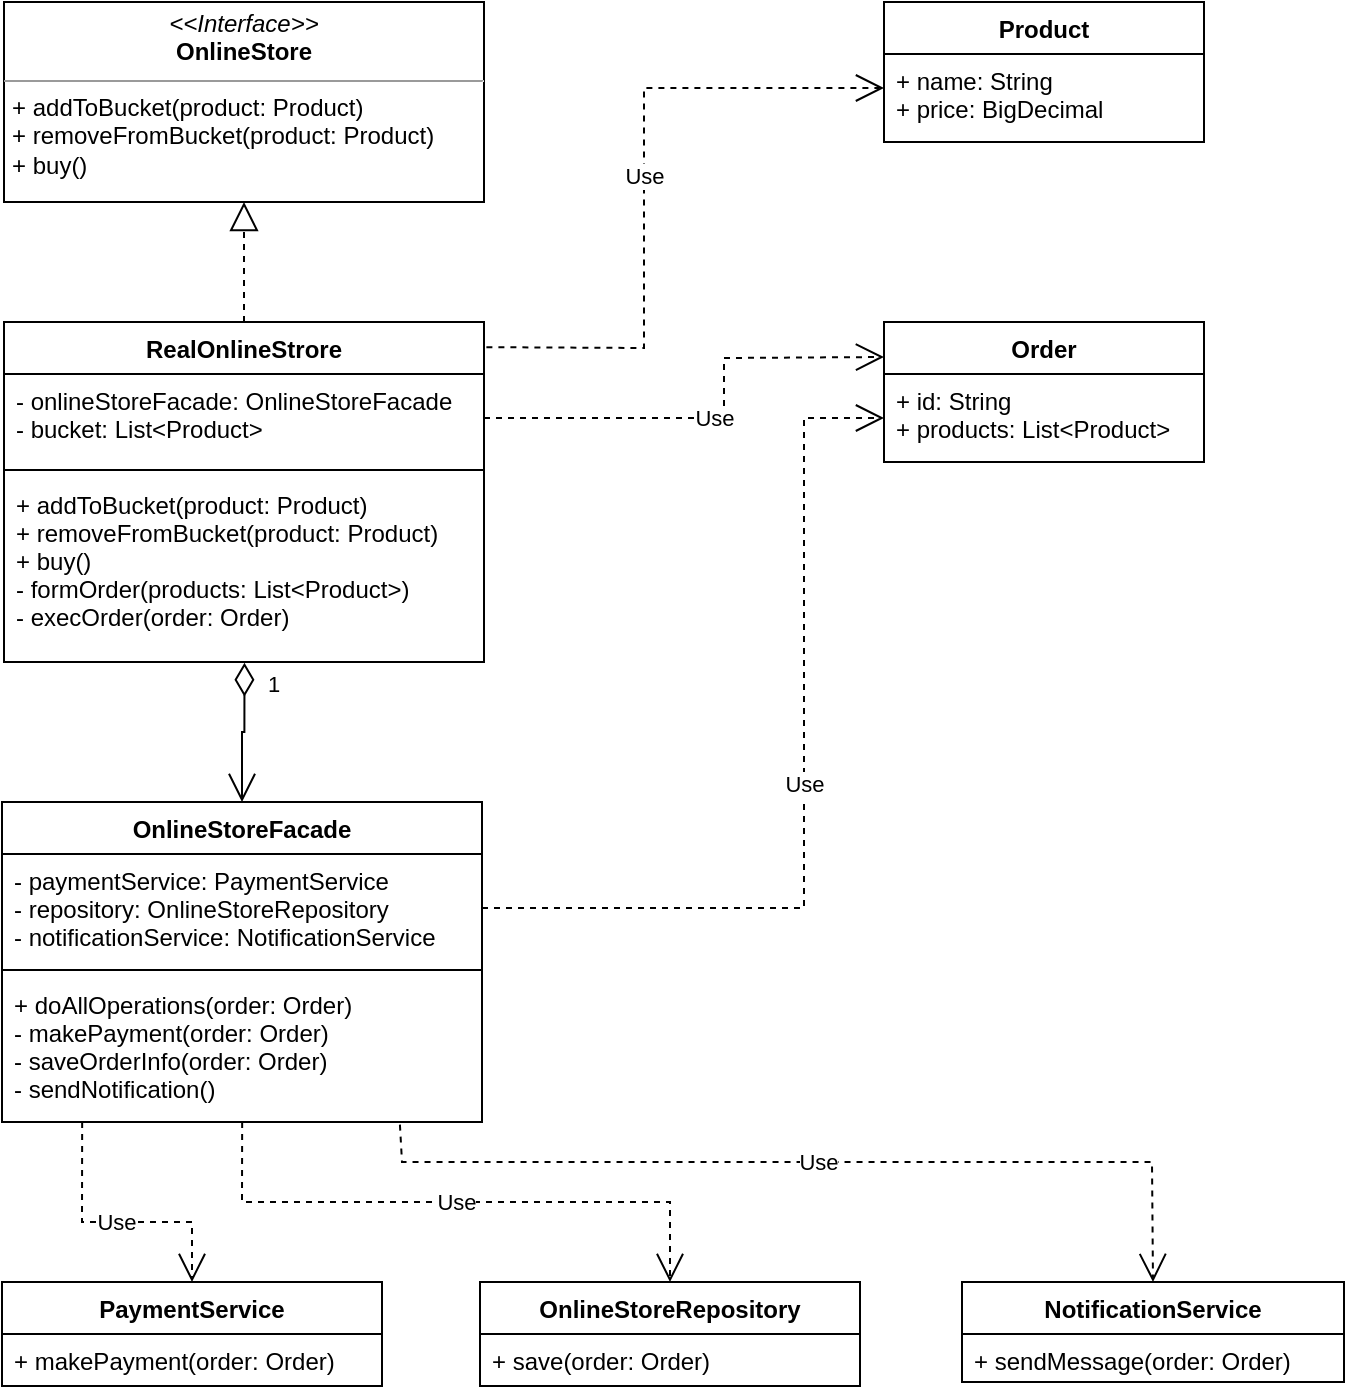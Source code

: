 <mxfile version="20.5.3" type="embed"><diagram id="23iRSUPoRavnBvh4doch" name="Page-1"><mxGraphModel dx="363" dy="583" grid="1" gridSize="10" guides="1" tooltips="1" connect="1" arrows="1" fold="1" page="1" pageScale="1" pageWidth="827" pageHeight="1169" math="0" shadow="0"><root><mxCell id="0"/><mxCell id="1" parent="0"/><mxCell id="2" value="&lt;p style=&quot;margin:0px;margin-top:4px;text-align:center;&quot;&gt;&lt;i&gt;&amp;lt;&amp;lt;Interface&amp;gt;&amp;gt;&lt;/i&gt;&lt;br&gt;&lt;b&gt;OnlineStore&lt;/b&gt;&lt;/p&gt;&lt;hr size=&quot;1&quot;&gt;&lt;p style=&quot;margin:0px;margin-left:4px;&quot;&gt;+ addToBucket(product: Product)&lt;/p&gt;&lt;p style=&quot;margin:0px;margin-left:4px;&quot;&gt;+ removeFromBucket(product: Product)&lt;/p&gt;&lt;p style=&quot;margin:0px;margin-left:4px;&quot;&gt;+ buy()&lt;br&gt;&lt;/p&gt;" style="verticalAlign=top;align=left;overflow=fill;fontSize=12;fontFamily=Helvetica;html=1;" parent="1" vertex="1"><mxGeometry x="80" y="80" width="240" height="100" as="geometry"/></mxCell><mxCell id="4" value="RealOnlineStrore" style="swimlane;fontStyle=1;align=center;verticalAlign=top;childLayout=stackLayout;horizontal=1;startSize=26;horizontalStack=0;resizeParent=1;resizeParentMax=0;resizeLast=0;collapsible=1;marginBottom=0;" parent="1" vertex="1"><mxGeometry x="80" y="240" width="240" height="170" as="geometry"/></mxCell><mxCell id="5" value="- onlineStoreFacade: OnlineStoreFacade&#10;- bucket: List&lt;Product&gt;" style="text;strokeColor=none;fillColor=none;align=left;verticalAlign=top;spacingLeft=4;spacingRight=4;overflow=hidden;rotatable=0;points=[[0,0.5],[1,0.5]];portConstraint=eastwest;" parent="4" vertex="1"><mxGeometry y="26" width="240" height="44" as="geometry"/></mxCell><mxCell id="6" value="" style="line;strokeWidth=1;fillColor=none;align=left;verticalAlign=middle;spacingTop=-1;spacingLeft=3;spacingRight=3;rotatable=0;labelPosition=right;points=[];portConstraint=eastwest;strokeColor=inherit;" parent="4" vertex="1"><mxGeometry y="70" width="240" height="8" as="geometry"/></mxCell><mxCell id="7" value="+ addToBucket(product: Product)&#10;+ removeFromBucket(product: Product)&#10;+ buy()&#10;- formOrder(products: List&lt;Product&gt;)&#10;- execOrder(order: Order)" style="text;strokeColor=none;fillColor=none;align=left;verticalAlign=top;spacingLeft=4;spacingRight=4;overflow=hidden;rotatable=0;points=[[0,0.5],[1,0.5]];portConstraint=eastwest;" parent="4" vertex="1"><mxGeometry y="78" width="240" height="92" as="geometry"/></mxCell><mxCell id="8" value="" style="endArrow=block;dashed=1;endFill=0;endSize=12;html=1;rounded=0;exitX=0.5;exitY=0;exitDx=0;exitDy=0;entryX=0.5;entryY=1;entryDx=0;entryDy=0;" parent="1" source="4" target="2" edge="1"><mxGeometry width="160" relative="1" as="geometry"><mxPoint x="220" y="200" as="sourcePoint"/><mxPoint x="380" y="200" as="targetPoint"/></mxGeometry></mxCell><mxCell id="9" value="OnlineStoreFacade" style="swimlane;fontStyle=1;align=center;verticalAlign=top;childLayout=stackLayout;horizontal=1;startSize=26;horizontalStack=0;resizeParent=1;resizeParentMax=0;resizeLast=0;collapsible=1;marginBottom=0;" parent="1" vertex="1"><mxGeometry x="79" y="480" width="240" height="160" as="geometry"/></mxCell><mxCell id="10" value="- paymentService: PaymentService&#10;- repository: OnlineStoreRepository&#10;- notificationService: NotificationService" style="text;strokeColor=none;fillColor=none;align=left;verticalAlign=top;spacingLeft=4;spacingRight=4;overflow=hidden;rotatable=0;points=[[0,0.5],[1,0.5]];portConstraint=eastwest;" parent="9" vertex="1"><mxGeometry y="26" width="240" height="54" as="geometry"/></mxCell><mxCell id="11" value="" style="line;strokeWidth=1;fillColor=none;align=left;verticalAlign=middle;spacingTop=-1;spacingLeft=3;spacingRight=3;rotatable=0;labelPosition=right;points=[];portConstraint=eastwest;strokeColor=inherit;" parent="9" vertex="1"><mxGeometry y="80" width="240" height="8" as="geometry"/></mxCell><mxCell id="12" value="+ doAllOperations(order: Order)&#10;- makePayment(order: Order)&#10;- saveOrderInfo(order: Order)&#10;- sendNotification()" style="text;strokeColor=none;fillColor=none;align=left;verticalAlign=top;spacingLeft=4;spacingRight=4;overflow=hidden;rotatable=0;points=[[0,0.5],[1,0.5]];portConstraint=eastwest;" parent="9" vertex="1"><mxGeometry y="88" width="240" height="72" as="geometry"/></mxCell><mxCell id="14" value="Product" style="swimlane;fontStyle=1;align=center;verticalAlign=top;childLayout=stackLayout;horizontal=1;startSize=26;horizontalStack=0;resizeParent=1;resizeParentMax=0;resizeLast=0;collapsible=1;marginBottom=0;" parent="1" vertex="1"><mxGeometry x="520" y="80" width="160" height="70" as="geometry"/></mxCell><mxCell id="15" value="+ name: String&#10;+ price: BigDecimal" style="text;strokeColor=none;fillColor=none;align=left;verticalAlign=top;spacingLeft=4;spacingRight=4;overflow=hidden;rotatable=0;points=[[0,0.5],[1,0.5]];portConstraint=eastwest;" parent="14" vertex="1"><mxGeometry y="26" width="160" height="44" as="geometry"/></mxCell><mxCell id="18" value="Order" style="swimlane;fontStyle=1;align=center;verticalAlign=top;childLayout=stackLayout;horizontal=1;startSize=26;horizontalStack=0;resizeParent=1;resizeParentMax=0;resizeLast=0;collapsible=1;marginBottom=0;" parent="1" vertex="1"><mxGeometry x="520" y="240" width="160" height="70" as="geometry"/></mxCell><mxCell id="19" value="+ id: String&#10;+ products: List&lt;Product&gt;" style="text;strokeColor=none;fillColor=none;align=left;verticalAlign=top;spacingLeft=4;spacingRight=4;overflow=hidden;rotatable=0;points=[[0,0.5],[1,0.5]];portConstraint=eastwest;" parent="18" vertex="1"><mxGeometry y="26" width="160" height="44" as="geometry"/></mxCell><mxCell id="22" value="Use" style="endArrow=open;endSize=12;dashed=1;html=1;rounded=0;exitX=1.005;exitY=0.074;exitDx=0;exitDy=0;exitPerimeter=0;" parent="1" source="4" edge="1"><mxGeometry width="160" relative="1" as="geometry"><mxPoint x="330" y="280" as="sourcePoint"/><mxPoint x="520" y="123" as="targetPoint"/><Array as="points"><mxPoint x="400" y="253"/><mxPoint x="400" y="123"/></Array></mxGeometry></mxCell><mxCell id="23" value="1" style="endArrow=open;html=1;endSize=12;startArrow=diamondThin;startSize=14;startFill=0;edgeStyle=orthogonalEdgeStyle;align=left;verticalAlign=bottom;rounded=0;exitX=0.501;exitY=1.004;exitDx=0;exitDy=0;exitPerimeter=0;entryX=0.5;entryY=0;entryDx=0;entryDy=0;" parent="1" source="7" target="9" edge="1"><mxGeometry x="-0.436" y="10" relative="1" as="geometry"><mxPoint x="240" y="390" as="sourcePoint"/><mxPoint x="400" y="390" as="targetPoint"/><mxPoint as="offset"/></mxGeometry></mxCell><mxCell id="24" value="Use" style="endArrow=open;endSize=12;dashed=1;html=1;rounded=0;exitX=1;exitY=0.5;exitDx=0;exitDy=0;entryX=0;entryY=0.5;entryDx=0;entryDy=0;" parent="1" source="10" target="19" edge="1"><mxGeometry width="160" relative="1" as="geometry"><mxPoint x="330" y="450" as="sourcePoint"/><mxPoint x="520" y="334" as="targetPoint"/><Array as="points"><mxPoint x="480" y="533"/><mxPoint x="480" y="288"/></Array></mxGeometry></mxCell><mxCell id="25" value="Use" style="endArrow=open;endSize=12;dashed=1;html=1;rounded=0;entryX=0;entryY=0.25;entryDx=0;entryDy=0;exitX=1;exitY=0.5;exitDx=0;exitDy=0;" parent="1" target="18" edge="1" source="5"><mxGeometry width="160" relative="1" as="geometry"><mxPoint x="320" y="300" as="sourcePoint"/><mxPoint x="520" y="309.508" as="targetPoint"/><Array as="points"><mxPoint x="440" y="288"/><mxPoint x="440" y="258"/></Array></mxGeometry></mxCell><mxCell id="26" value="PaymentService" style="swimlane;fontStyle=1;align=center;verticalAlign=top;childLayout=stackLayout;horizontal=1;startSize=26;horizontalStack=0;resizeParent=1;resizeParentMax=0;resizeLast=0;collapsible=1;marginBottom=0;" parent="1" vertex="1"><mxGeometry x="79" y="720" width="190" height="52" as="geometry"/></mxCell><mxCell id="29" value="+ makePayment(order: Order)" style="text;strokeColor=none;fillColor=none;align=left;verticalAlign=top;spacingLeft=4;spacingRight=4;overflow=hidden;rotatable=0;points=[[0,0.5],[1,0.5]];portConstraint=eastwest;" parent="26" vertex="1"><mxGeometry y="26" width="190" height="26" as="geometry"/></mxCell><mxCell id="30" value="OnlineStoreRepository" style="swimlane;fontStyle=1;align=center;verticalAlign=top;childLayout=stackLayout;horizontal=1;startSize=26;horizontalStack=0;resizeParent=1;resizeParentMax=0;resizeLast=0;collapsible=1;marginBottom=0;" parent="1" vertex="1"><mxGeometry x="318" y="720" width="190" height="52" as="geometry"/></mxCell><mxCell id="31" value="+ save(order: Order)" style="text;strokeColor=none;fillColor=none;align=left;verticalAlign=top;spacingLeft=4;spacingRight=4;overflow=hidden;rotatable=0;points=[[0,0.5],[1,0.5]];portConstraint=eastwest;" parent="30" vertex="1"><mxGeometry y="26" width="190" height="26" as="geometry"/></mxCell><mxCell id="32" value="NotificationService" style="swimlane;fontStyle=1;align=center;verticalAlign=top;childLayout=stackLayout;horizontal=1;startSize=26;horizontalStack=0;resizeParent=1;resizeParentMax=0;resizeLast=0;collapsible=1;marginBottom=0;" parent="1" vertex="1"><mxGeometry x="559" y="720" width="191" height="50" as="geometry"/></mxCell><mxCell id="33" value="+ sendMessage(order: Order)" style="text;strokeColor=none;fillColor=none;align=left;verticalAlign=top;spacingLeft=4;spacingRight=4;overflow=hidden;rotatable=0;points=[[0,0.5],[1,0.5]];portConstraint=eastwest;" parent="32" vertex="1"><mxGeometry y="26" width="191" height="24" as="geometry"/></mxCell><mxCell id="34" value="Use" style="endArrow=open;endSize=12;dashed=1;html=1;rounded=0;exitX=0.167;exitY=1;exitDx=0;exitDy=0;exitPerimeter=0;entryX=0.5;entryY=0;entryDx=0;entryDy=0;" parent="1" source="12" target="26" edge="1"><mxGeometry width="160" relative="1" as="geometry"><mxPoint x="389" y="650" as="sourcePoint"/><mxPoint x="549" y="650" as="targetPoint"/><Array as="points"><mxPoint x="119" y="690"/><mxPoint x="174" y="690"/></Array></mxGeometry></mxCell><mxCell id="35" value="Use" style="endArrow=open;endSize=12;dashed=1;html=1;rounded=0;exitX=0.167;exitY=1;exitDx=0;exitDy=0;exitPerimeter=0;entryX=0.5;entryY=0;entryDx=0;entryDy=0;" parent="1" target="30" edge="1"><mxGeometry width="160" relative="1" as="geometry"><mxPoint x="199.08" y="640" as="sourcePoint"/><mxPoint x="254" y="720" as="targetPoint"/><Array as="points"><mxPoint x="199" y="680"/><mxPoint x="413" y="680"/></Array></mxGeometry></mxCell><mxCell id="36" value="Use" style="endArrow=open;endSize=12;dashed=1;html=1;rounded=0;exitX=0.829;exitY=1.018;exitDx=0;exitDy=0;exitPerimeter=0;entryX=0.5;entryY=0;entryDx=0;entryDy=0;" parent="1" source="12" target="32" edge="1"><mxGeometry width="160" relative="1" as="geometry"><mxPoint x="249" y="660" as="sourcePoint"/><mxPoint x="409" y="660" as="targetPoint"/><Array as="points"><mxPoint x="279" y="660"/><mxPoint x="654" y="660"/></Array></mxGeometry></mxCell></root></mxGraphModel></diagram></mxfile>